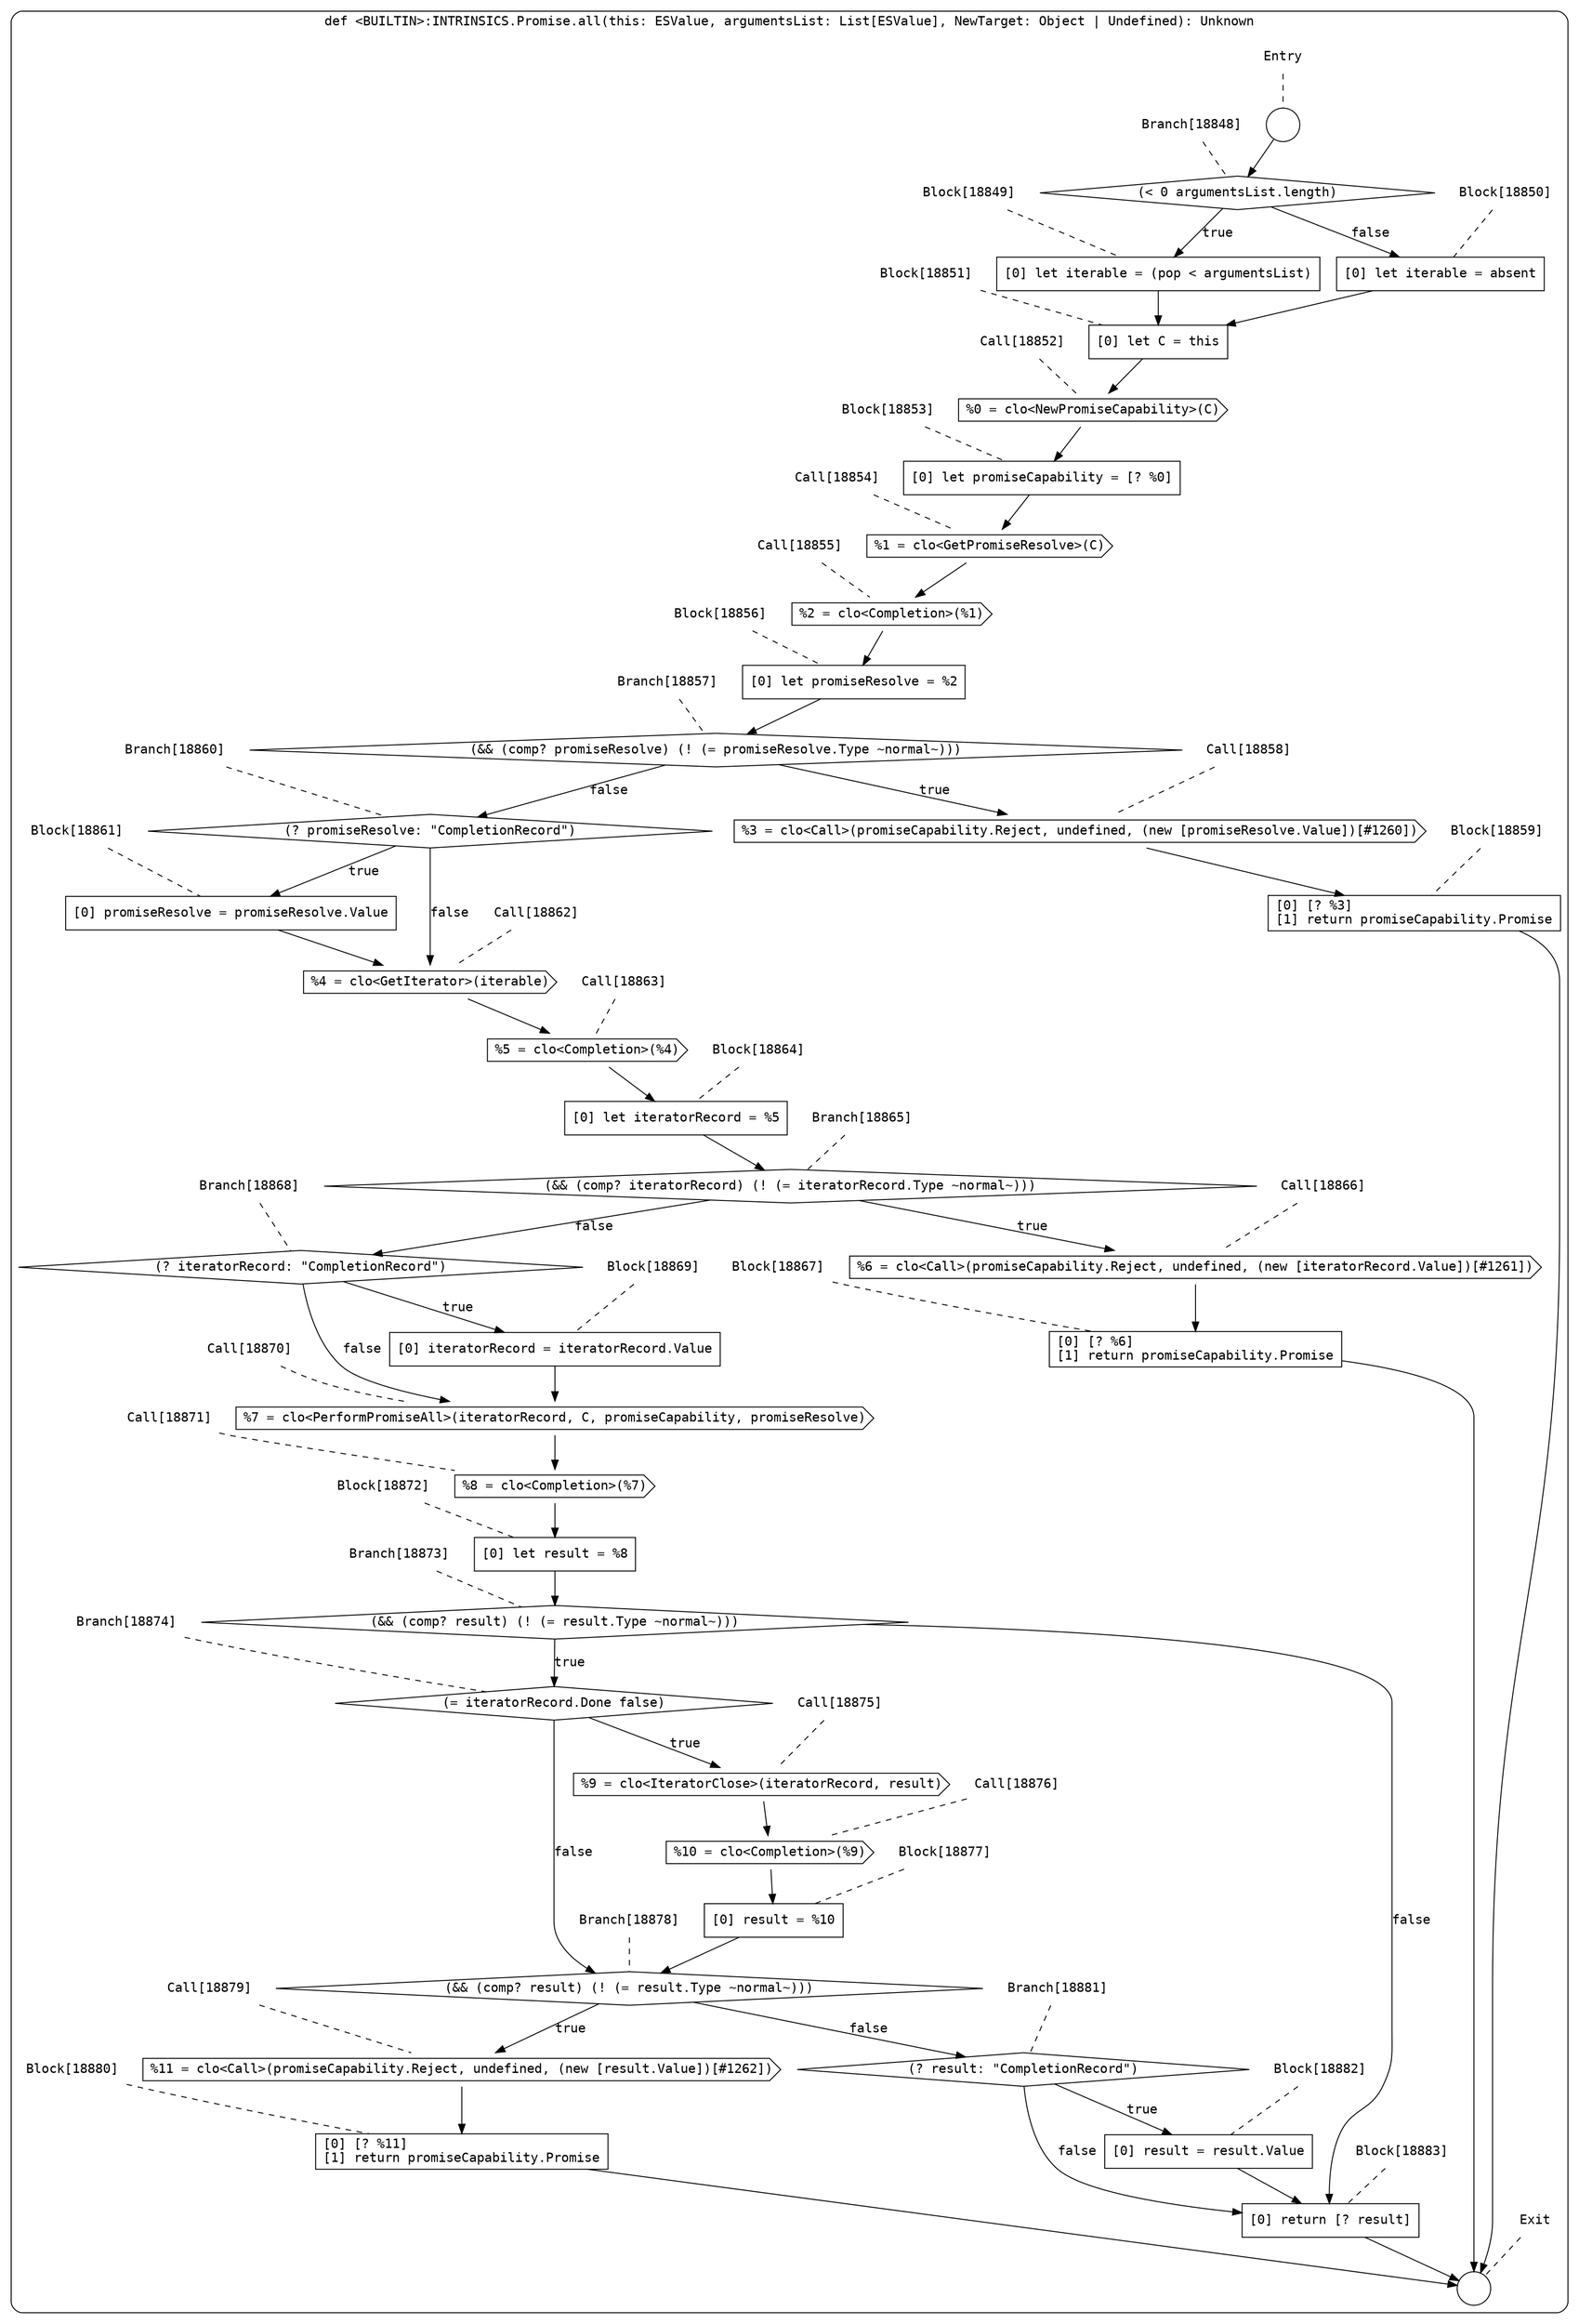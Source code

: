digraph {
  graph [fontname = "Consolas"]
  node [fontname = "Consolas"]
  edge [fontname = "Consolas"]
  subgraph cluster2581 {
    label = "def <BUILTIN>:INTRINSICS.Promise.all(this: ESValue, argumentsList: List[ESValue], NewTarget: Object | Undefined): Unknown"
    style = rounded
    cluster2581_entry_name [shape=none, label=<<font color="black">Entry</font>>]
    cluster2581_entry_name -> cluster2581_entry [arrowhead=none, color="black", style=dashed]
    cluster2581_entry [shape=circle label=" " color="black" fillcolor="white" style=filled]
    cluster2581_entry -> node18848 [color="black"]
    cluster2581_exit_name [shape=none, label=<<font color="black">Exit</font>>]
    cluster2581_exit_name -> cluster2581_exit [arrowhead=none, color="black", style=dashed]
    cluster2581_exit [shape=circle label=" " color="black" fillcolor="white" style=filled]
    node18848_name [shape=none, label=<<font color="black">Branch[18848]</font>>]
    node18848_name -> node18848 [arrowhead=none, color="black", style=dashed]
    node18848 [shape=diamond, label=<<font color="black">(&lt; 0 argumentsList.length)</font>> color="black" fillcolor="white", style=filled]
    node18848 -> node18849 [label=<<font color="black">true</font>> color="black"]
    node18848 -> node18850 [label=<<font color="black">false</font>> color="black"]
    node18849_name [shape=none, label=<<font color="black">Block[18849]</font>>]
    node18849_name -> node18849 [arrowhead=none, color="black", style=dashed]
    node18849 [shape=box, label=<<font color="black">[0] let iterable = (pop &lt; argumentsList)<BR ALIGN="LEFT"/></font>> color="black" fillcolor="white", style=filled]
    node18849 -> node18851 [color="black"]
    node18850_name [shape=none, label=<<font color="black">Block[18850]</font>>]
    node18850_name -> node18850 [arrowhead=none, color="black", style=dashed]
    node18850 [shape=box, label=<<font color="black">[0] let iterable = absent<BR ALIGN="LEFT"/></font>> color="black" fillcolor="white", style=filled]
    node18850 -> node18851 [color="black"]
    node18851_name [shape=none, label=<<font color="black">Block[18851]</font>>]
    node18851_name -> node18851 [arrowhead=none, color="black", style=dashed]
    node18851 [shape=box, label=<<font color="black">[0] let C = this<BR ALIGN="LEFT"/></font>> color="black" fillcolor="white", style=filled]
    node18851 -> node18852 [color="black"]
    node18852_name [shape=none, label=<<font color="black">Call[18852]</font>>]
    node18852_name -> node18852 [arrowhead=none, color="black", style=dashed]
    node18852 [shape=cds, label=<<font color="black">%0 = clo&lt;NewPromiseCapability&gt;(C)</font>> color="black" fillcolor="white", style=filled]
    node18852 -> node18853 [color="black"]
    node18853_name [shape=none, label=<<font color="black">Block[18853]</font>>]
    node18853_name -> node18853 [arrowhead=none, color="black", style=dashed]
    node18853 [shape=box, label=<<font color="black">[0] let promiseCapability = [? %0]<BR ALIGN="LEFT"/></font>> color="black" fillcolor="white", style=filled]
    node18853 -> node18854 [color="black"]
    node18854_name [shape=none, label=<<font color="black">Call[18854]</font>>]
    node18854_name -> node18854 [arrowhead=none, color="black", style=dashed]
    node18854 [shape=cds, label=<<font color="black">%1 = clo&lt;GetPromiseResolve&gt;(C)</font>> color="black" fillcolor="white", style=filled]
    node18854 -> node18855 [color="black"]
    node18855_name [shape=none, label=<<font color="black">Call[18855]</font>>]
    node18855_name -> node18855 [arrowhead=none, color="black", style=dashed]
    node18855 [shape=cds, label=<<font color="black">%2 = clo&lt;Completion&gt;(%1)</font>> color="black" fillcolor="white", style=filled]
    node18855 -> node18856 [color="black"]
    node18856_name [shape=none, label=<<font color="black">Block[18856]</font>>]
    node18856_name -> node18856 [arrowhead=none, color="black", style=dashed]
    node18856 [shape=box, label=<<font color="black">[0] let promiseResolve = %2<BR ALIGN="LEFT"/></font>> color="black" fillcolor="white", style=filled]
    node18856 -> node18857 [color="black"]
    node18857_name [shape=none, label=<<font color="black">Branch[18857]</font>>]
    node18857_name -> node18857 [arrowhead=none, color="black", style=dashed]
    node18857 [shape=diamond, label=<<font color="black">(&amp;&amp; (comp? promiseResolve) (! (= promiseResolve.Type ~normal~)))</font>> color="black" fillcolor="white", style=filled]
    node18857 -> node18858 [label=<<font color="black">true</font>> color="black"]
    node18857 -> node18860 [label=<<font color="black">false</font>> color="black"]
    node18858_name [shape=none, label=<<font color="black">Call[18858]</font>>]
    node18858_name -> node18858 [arrowhead=none, color="black", style=dashed]
    node18858 [shape=cds, label=<<font color="black">%3 = clo&lt;Call&gt;(promiseCapability.Reject, undefined, (new [promiseResolve.Value])[#1260])</font>> color="black" fillcolor="white", style=filled]
    node18858 -> node18859 [color="black"]
    node18860_name [shape=none, label=<<font color="black">Branch[18860]</font>>]
    node18860_name -> node18860 [arrowhead=none, color="black", style=dashed]
    node18860 [shape=diamond, label=<<font color="black">(? promiseResolve: &quot;CompletionRecord&quot;)</font>> color="black" fillcolor="white", style=filled]
    node18860 -> node18861 [label=<<font color="black">true</font>> color="black"]
    node18860 -> node18862 [label=<<font color="black">false</font>> color="black"]
    node18859_name [shape=none, label=<<font color="black">Block[18859]</font>>]
    node18859_name -> node18859 [arrowhead=none, color="black", style=dashed]
    node18859 [shape=box, label=<<font color="black">[0] [? %3]<BR ALIGN="LEFT"/>[1] return promiseCapability.Promise<BR ALIGN="LEFT"/></font>> color="black" fillcolor="white", style=filled]
    node18859 -> cluster2581_exit [color="black"]
    node18861_name [shape=none, label=<<font color="black">Block[18861]</font>>]
    node18861_name -> node18861 [arrowhead=none, color="black", style=dashed]
    node18861 [shape=box, label=<<font color="black">[0] promiseResolve = promiseResolve.Value<BR ALIGN="LEFT"/></font>> color="black" fillcolor="white", style=filled]
    node18861 -> node18862 [color="black"]
    node18862_name [shape=none, label=<<font color="black">Call[18862]</font>>]
    node18862_name -> node18862 [arrowhead=none, color="black", style=dashed]
    node18862 [shape=cds, label=<<font color="black">%4 = clo&lt;GetIterator&gt;(iterable)</font>> color="black" fillcolor="white", style=filled]
    node18862 -> node18863 [color="black"]
    node18863_name [shape=none, label=<<font color="black">Call[18863]</font>>]
    node18863_name -> node18863 [arrowhead=none, color="black", style=dashed]
    node18863 [shape=cds, label=<<font color="black">%5 = clo&lt;Completion&gt;(%4)</font>> color="black" fillcolor="white", style=filled]
    node18863 -> node18864 [color="black"]
    node18864_name [shape=none, label=<<font color="black">Block[18864]</font>>]
    node18864_name -> node18864 [arrowhead=none, color="black", style=dashed]
    node18864 [shape=box, label=<<font color="black">[0] let iteratorRecord = %5<BR ALIGN="LEFT"/></font>> color="black" fillcolor="white", style=filled]
    node18864 -> node18865 [color="black"]
    node18865_name [shape=none, label=<<font color="black">Branch[18865]</font>>]
    node18865_name -> node18865 [arrowhead=none, color="black", style=dashed]
    node18865 [shape=diamond, label=<<font color="black">(&amp;&amp; (comp? iteratorRecord) (! (= iteratorRecord.Type ~normal~)))</font>> color="black" fillcolor="white", style=filled]
    node18865 -> node18866 [label=<<font color="black">true</font>> color="black"]
    node18865 -> node18868 [label=<<font color="black">false</font>> color="black"]
    node18866_name [shape=none, label=<<font color="black">Call[18866]</font>>]
    node18866_name -> node18866 [arrowhead=none, color="black", style=dashed]
    node18866 [shape=cds, label=<<font color="black">%6 = clo&lt;Call&gt;(promiseCapability.Reject, undefined, (new [iteratorRecord.Value])[#1261])</font>> color="black" fillcolor="white", style=filled]
    node18866 -> node18867 [color="black"]
    node18868_name [shape=none, label=<<font color="black">Branch[18868]</font>>]
    node18868_name -> node18868 [arrowhead=none, color="black", style=dashed]
    node18868 [shape=diamond, label=<<font color="black">(? iteratorRecord: &quot;CompletionRecord&quot;)</font>> color="black" fillcolor="white", style=filled]
    node18868 -> node18869 [label=<<font color="black">true</font>> color="black"]
    node18868 -> node18870 [label=<<font color="black">false</font>> color="black"]
    node18867_name [shape=none, label=<<font color="black">Block[18867]</font>>]
    node18867_name -> node18867 [arrowhead=none, color="black", style=dashed]
    node18867 [shape=box, label=<<font color="black">[0] [? %6]<BR ALIGN="LEFT"/>[1] return promiseCapability.Promise<BR ALIGN="LEFT"/></font>> color="black" fillcolor="white", style=filled]
    node18867 -> cluster2581_exit [color="black"]
    node18869_name [shape=none, label=<<font color="black">Block[18869]</font>>]
    node18869_name -> node18869 [arrowhead=none, color="black", style=dashed]
    node18869 [shape=box, label=<<font color="black">[0] iteratorRecord = iteratorRecord.Value<BR ALIGN="LEFT"/></font>> color="black" fillcolor="white", style=filled]
    node18869 -> node18870 [color="black"]
    node18870_name [shape=none, label=<<font color="black">Call[18870]</font>>]
    node18870_name -> node18870 [arrowhead=none, color="black", style=dashed]
    node18870 [shape=cds, label=<<font color="black">%7 = clo&lt;PerformPromiseAll&gt;(iteratorRecord, C, promiseCapability, promiseResolve)</font>> color="black" fillcolor="white", style=filled]
    node18870 -> node18871 [color="black"]
    node18871_name [shape=none, label=<<font color="black">Call[18871]</font>>]
    node18871_name -> node18871 [arrowhead=none, color="black", style=dashed]
    node18871 [shape=cds, label=<<font color="black">%8 = clo&lt;Completion&gt;(%7)</font>> color="black" fillcolor="white", style=filled]
    node18871 -> node18872 [color="black"]
    node18872_name [shape=none, label=<<font color="black">Block[18872]</font>>]
    node18872_name -> node18872 [arrowhead=none, color="black", style=dashed]
    node18872 [shape=box, label=<<font color="black">[0] let result = %8<BR ALIGN="LEFT"/></font>> color="black" fillcolor="white", style=filled]
    node18872 -> node18873 [color="black"]
    node18873_name [shape=none, label=<<font color="black">Branch[18873]</font>>]
    node18873_name -> node18873 [arrowhead=none, color="black", style=dashed]
    node18873 [shape=diamond, label=<<font color="black">(&amp;&amp; (comp? result) (! (= result.Type ~normal~)))</font>> color="black" fillcolor="white", style=filled]
    node18873 -> node18874 [label=<<font color="black">true</font>> color="black"]
    node18873 -> node18883 [label=<<font color="black">false</font>> color="black"]
    node18874_name [shape=none, label=<<font color="black">Branch[18874]</font>>]
    node18874_name -> node18874 [arrowhead=none, color="black", style=dashed]
    node18874 [shape=diamond, label=<<font color="black">(= iteratorRecord.Done false)</font>> color="black" fillcolor="white", style=filled]
    node18874 -> node18875 [label=<<font color="black">true</font>> color="black"]
    node18874 -> node18878 [label=<<font color="black">false</font>> color="black"]
    node18883_name [shape=none, label=<<font color="black">Block[18883]</font>>]
    node18883_name -> node18883 [arrowhead=none, color="black", style=dashed]
    node18883 [shape=box, label=<<font color="black">[0] return [? result]<BR ALIGN="LEFT"/></font>> color="black" fillcolor="white", style=filled]
    node18883 -> cluster2581_exit [color="black"]
    node18875_name [shape=none, label=<<font color="black">Call[18875]</font>>]
    node18875_name -> node18875 [arrowhead=none, color="black", style=dashed]
    node18875 [shape=cds, label=<<font color="black">%9 = clo&lt;IteratorClose&gt;(iteratorRecord, result)</font>> color="black" fillcolor="white", style=filled]
    node18875 -> node18876 [color="black"]
    node18878_name [shape=none, label=<<font color="black">Branch[18878]</font>>]
    node18878_name -> node18878 [arrowhead=none, color="black", style=dashed]
    node18878 [shape=diamond, label=<<font color="black">(&amp;&amp; (comp? result) (! (= result.Type ~normal~)))</font>> color="black" fillcolor="white", style=filled]
    node18878 -> node18879 [label=<<font color="black">true</font>> color="black"]
    node18878 -> node18881 [label=<<font color="black">false</font>> color="black"]
    node18876_name [shape=none, label=<<font color="black">Call[18876]</font>>]
    node18876_name -> node18876 [arrowhead=none, color="black", style=dashed]
    node18876 [shape=cds, label=<<font color="black">%10 = clo&lt;Completion&gt;(%9)</font>> color="black" fillcolor="white", style=filled]
    node18876 -> node18877 [color="black"]
    node18879_name [shape=none, label=<<font color="black">Call[18879]</font>>]
    node18879_name -> node18879 [arrowhead=none, color="black", style=dashed]
    node18879 [shape=cds, label=<<font color="black">%11 = clo&lt;Call&gt;(promiseCapability.Reject, undefined, (new [result.Value])[#1262])</font>> color="black" fillcolor="white", style=filled]
    node18879 -> node18880 [color="black"]
    node18881_name [shape=none, label=<<font color="black">Branch[18881]</font>>]
    node18881_name -> node18881 [arrowhead=none, color="black", style=dashed]
    node18881 [shape=diamond, label=<<font color="black">(? result: &quot;CompletionRecord&quot;)</font>> color="black" fillcolor="white", style=filled]
    node18881 -> node18882 [label=<<font color="black">true</font>> color="black"]
    node18881 -> node18883 [label=<<font color="black">false</font>> color="black"]
    node18877_name [shape=none, label=<<font color="black">Block[18877]</font>>]
    node18877_name -> node18877 [arrowhead=none, color="black", style=dashed]
    node18877 [shape=box, label=<<font color="black">[0] result = %10<BR ALIGN="LEFT"/></font>> color="black" fillcolor="white", style=filled]
    node18877 -> node18878 [color="black"]
    node18880_name [shape=none, label=<<font color="black">Block[18880]</font>>]
    node18880_name -> node18880 [arrowhead=none, color="black", style=dashed]
    node18880 [shape=box, label=<<font color="black">[0] [? %11]<BR ALIGN="LEFT"/>[1] return promiseCapability.Promise<BR ALIGN="LEFT"/></font>> color="black" fillcolor="white", style=filled]
    node18880 -> cluster2581_exit [color="black"]
    node18882_name [shape=none, label=<<font color="black">Block[18882]</font>>]
    node18882_name -> node18882 [arrowhead=none, color="black", style=dashed]
    node18882 [shape=box, label=<<font color="black">[0] result = result.Value<BR ALIGN="LEFT"/></font>> color="black" fillcolor="white", style=filled]
    node18882 -> node18883 [color="black"]
  }
}